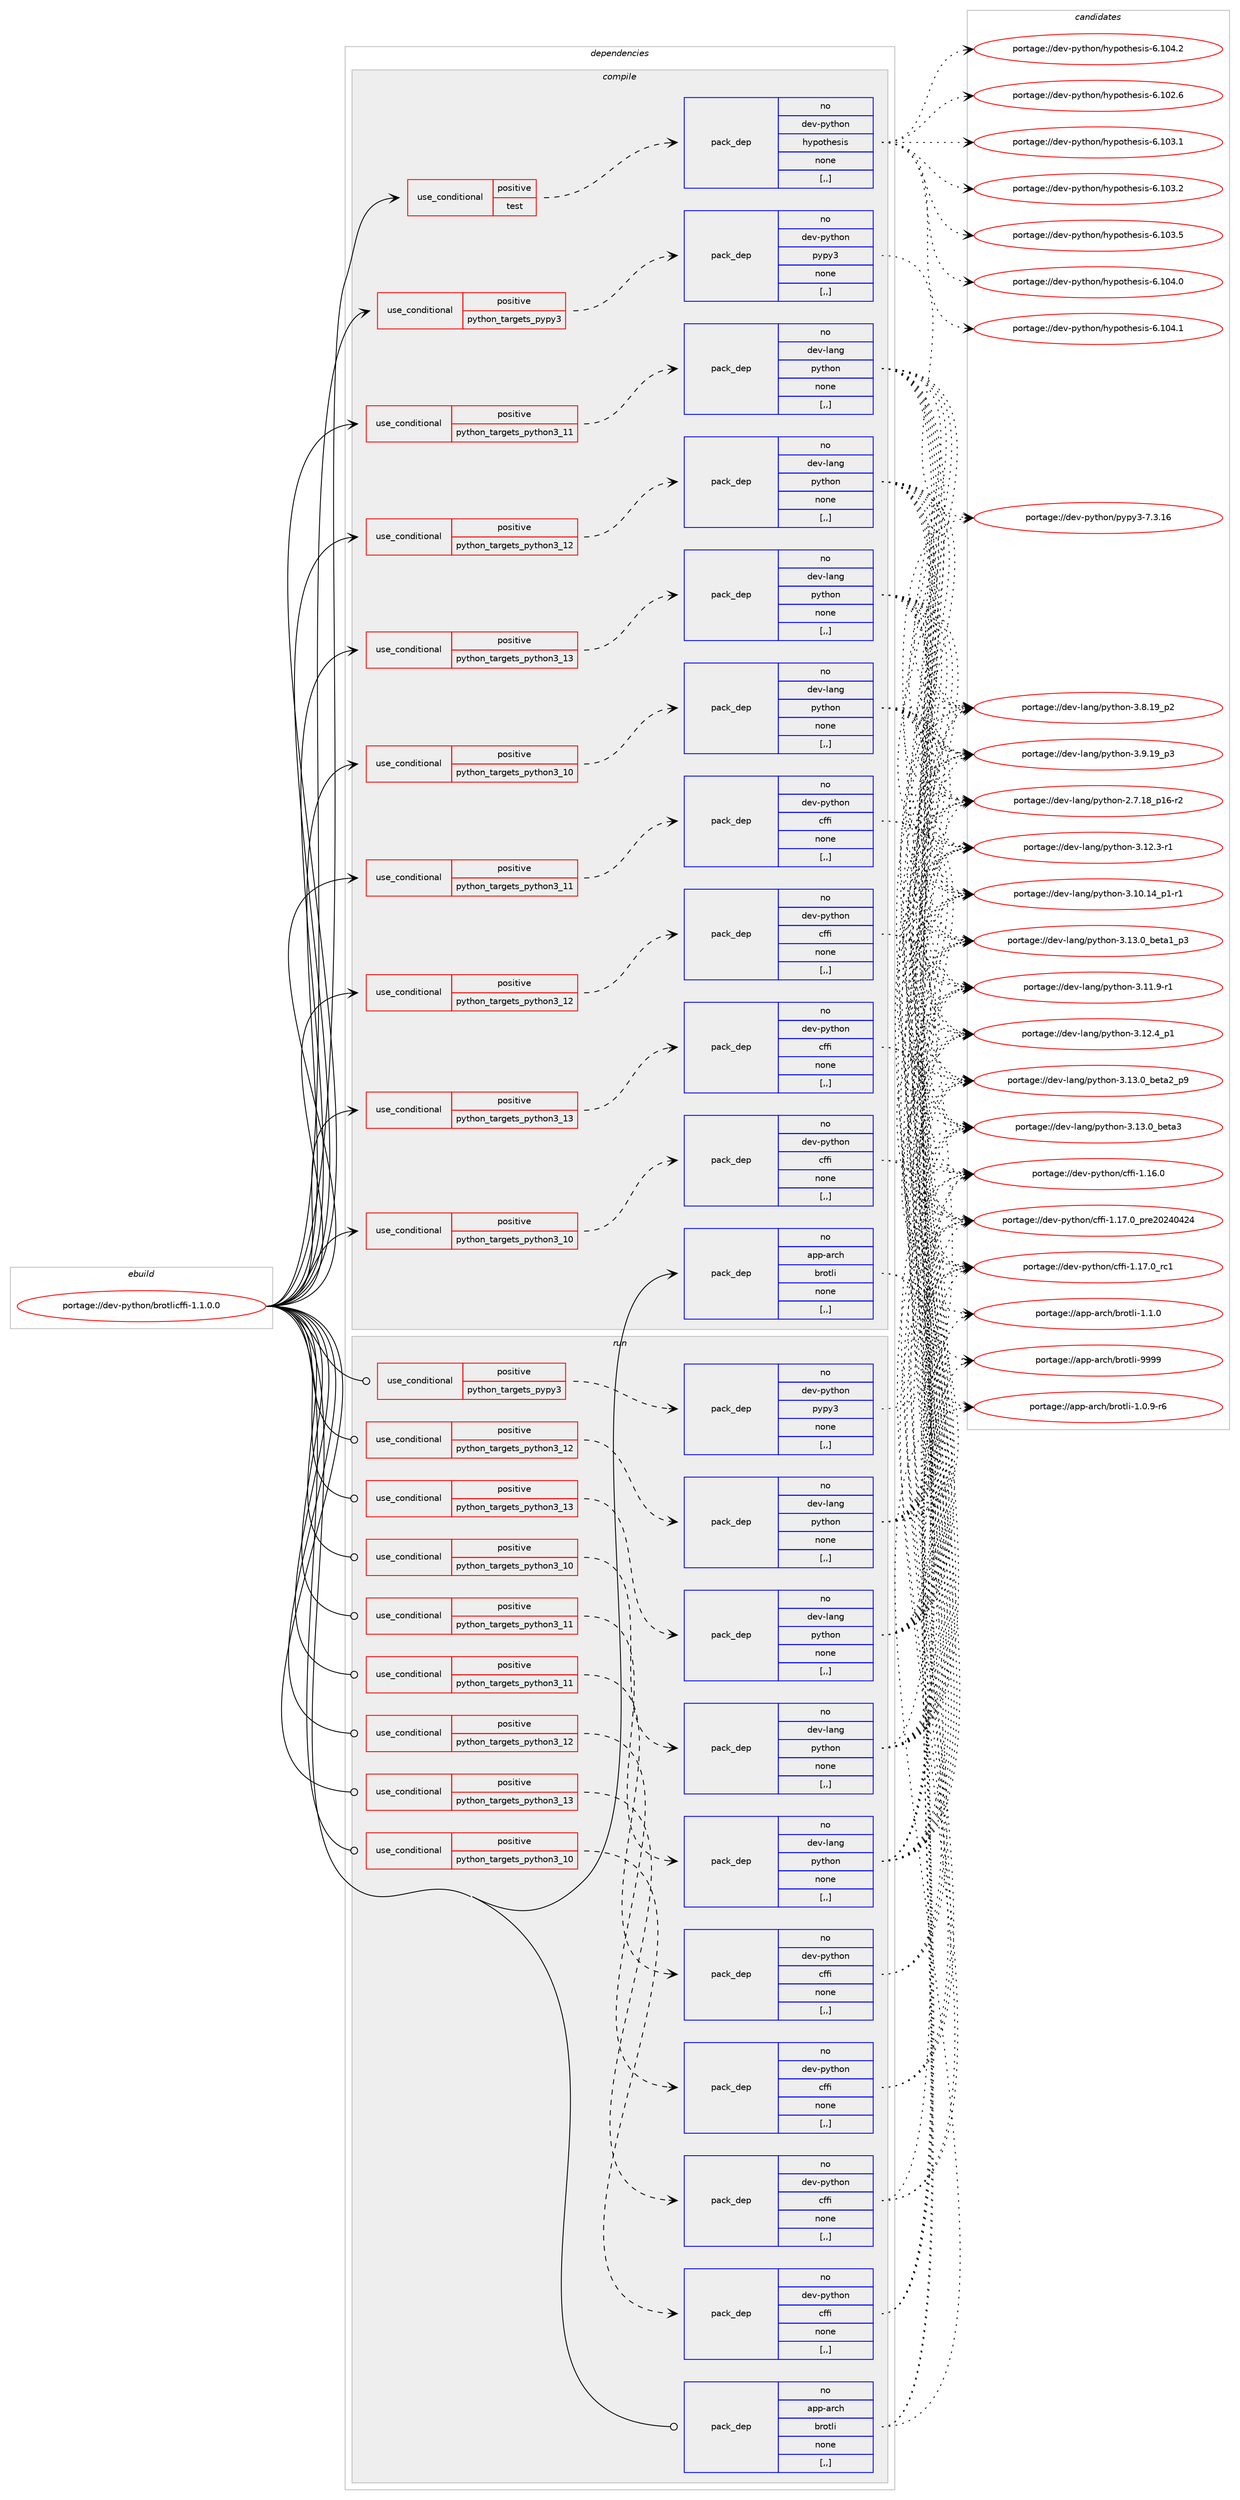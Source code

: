 digraph prolog {

# *************
# Graph options
# *************

newrank=true;
concentrate=true;
compound=true;
graph [rankdir=LR,fontname=Helvetica,fontsize=10,ranksep=1.5];#, ranksep=2.5, nodesep=0.2];
edge  [arrowhead=vee];
node  [fontname=Helvetica,fontsize=10];

# **********
# The ebuild
# **********

subgraph cluster_leftcol {
color=gray;
rank=same;
label=<<i>ebuild</i>>;
id [label="portage://dev-python/brotlicffi-1.1.0.0", color=red, width=4, href="../dev-python/brotlicffi-1.1.0.0.svg"];
}

# ****************
# The dependencies
# ****************

subgraph cluster_midcol {
color=gray;
label=<<i>dependencies</i>>;
subgraph cluster_compile {
fillcolor="#eeeeee";
style=filled;
label=<<i>compile</i>>;
subgraph cond30538 {
dependency139803 [label=<<TABLE BORDER="0" CELLBORDER="1" CELLSPACING="0" CELLPADDING="4"><TR><TD ROWSPAN="3" CELLPADDING="10">use_conditional</TD></TR><TR><TD>positive</TD></TR><TR><TD>python_targets_pypy3</TD></TR></TABLE>>, shape=none, color=red];
subgraph pack108056 {
dependency139804 [label=<<TABLE BORDER="0" CELLBORDER="1" CELLSPACING="0" CELLPADDING="4" WIDTH="220"><TR><TD ROWSPAN="6" CELLPADDING="30">pack_dep</TD></TR><TR><TD WIDTH="110">no</TD></TR><TR><TD>dev-python</TD></TR><TR><TD>pypy3</TD></TR><TR><TD>none</TD></TR><TR><TD>[,,]</TD></TR></TABLE>>, shape=none, color=blue];
}
dependency139803:e -> dependency139804:w [weight=20,style="dashed",arrowhead="vee"];
}
id:e -> dependency139803:w [weight=20,style="solid",arrowhead="vee"];
subgraph cond30539 {
dependency139805 [label=<<TABLE BORDER="0" CELLBORDER="1" CELLSPACING="0" CELLPADDING="4"><TR><TD ROWSPAN="3" CELLPADDING="10">use_conditional</TD></TR><TR><TD>positive</TD></TR><TR><TD>python_targets_python3_10</TD></TR></TABLE>>, shape=none, color=red];
subgraph pack108057 {
dependency139806 [label=<<TABLE BORDER="0" CELLBORDER="1" CELLSPACING="0" CELLPADDING="4" WIDTH="220"><TR><TD ROWSPAN="6" CELLPADDING="30">pack_dep</TD></TR><TR><TD WIDTH="110">no</TD></TR><TR><TD>dev-lang</TD></TR><TR><TD>python</TD></TR><TR><TD>none</TD></TR><TR><TD>[,,]</TD></TR></TABLE>>, shape=none, color=blue];
}
dependency139805:e -> dependency139806:w [weight=20,style="dashed",arrowhead="vee"];
}
id:e -> dependency139805:w [weight=20,style="solid",arrowhead="vee"];
subgraph cond30540 {
dependency139807 [label=<<TABLE BORDER="0" CELLBORDER="1" CELLSPACING="0" CELLPADDING="4"><TR><TD ROWSPAN="3" CELLPADDING="10">use_conditional</TD></TR><TR><TD>positive</TD></TR><TR><TD>python_targets_python3_10</TD></TR></TABLE>>, shape=none, color=red];
subgraph pack108058 {
dependency139808 [label=<<TABLE BORDER="0" CELLBORDER="1" CELLSPACING="0" CELLPADDING="4" WIDTH="220"><TR><TD ROWSPAN="6" CELLPADDING="30">pack_dep</TD></TR><TR><TD WIDTH="110">no</TD></TR><TR><TD>dev-python</TD></TR><TR><TD>cffi</TD></TR><TR><TD>none</TD></TR><TR><TD>[,,]</TD></TR></TABLE>>, shape=none, color=blue];
}
dependency139807:e -> dependency139808:w [weight=20,style="dashed",arrowhead="vee"];
}
id:e -> dependency139807:w [weight=20,style="solid",arrowhead="vee"];
subgraph cond30541 {
dependency139809 [label=<<TABLE BORDER="0" CELLBORDER="1" CELLSPACING="0" CELLPADDING="4"><TR><TD ROWSPAN="3" CELLPADDING="10">use_conditional</TD></TR><TR><TD>positive</TD></TR><TR><TD>python_targets_python3_11</TD></TR></TABLE>>, shape=none, color=red];
subgraph pack108059 {
dependency139810 [label=<<TABLE BORDER="0" CELLBORDER="1" CELLSPACING="0" CELLPADDING="4" WIDTH="220"><TR><TD ROWSPAN="6" CELLPADDING="30">pack_dep</TD></TR><TR><TD WIDTH="110">no</TD></TR><TR><TD>dev-lang</TD></TR><TR><TD>python</TD></TR><TR><TD>none</TD></TR><TR><TD>[,,]</TD></TR></TABLE>>, shape=none, color=blue];
}
dependency139809:e -> dependency139810:w [weight=20,style="dashed",arrowhead="vee"];
}
id:e -> dependency139809:w [weight=20,style="solid",arrowhead="vee"];
subgraph cond30542 {
dependency139811 [label=<<TABLE BORDER="0" CELLBORDER="1" CELLSPACING="0" CELLPADDING="4"><TR><TD ROWSPAN="3" CELLPADDING="10">use_conditional</TD></TR><TR><TD>positive</TD></TR><TR><TD>python_targets_python3_11</TD></TR></TABLE>>, shape=none, color=red];
subgraph pack108060 {
dependency139812 [label=<<TABLE BORDER="0" CELLBORDER="1" CELLSPACING="0" CELLPADDING="4" WIDTH="220"><TR><TD ROWSPAN="6" CELLPADDING="30">pack_dep</TD></TR><TR><TD WIDTH="110">no</TD></TR><TR><TD>dev-python</TD></TR><TR><TD>cffi</TD></TR><TR><TD>none</TD></TR><TR><TD>[,,]</TD></TR></TABLE>>, shape=none, color=blue];
}
dependency139811:e -> dependency139812:w [weight=20,style="dashed",arrowhead="vee"];
}
id:e -> dependency139811:w [weight=20,style="solid",arrowhead="vee"];
subgraph cond30543 {
dependency139813 [label=<<TABLE BORDER="0" CELLBORDER="1" CELLSPACING="0" CELLPADDING="4"><TR><TD ROWSPAN="3" CELLPADDING="10">use_conditional</TD></TR><TR><TD>positive</TD></TR><TR><TD>python_targets_python3_12</TD></TR></TABLE>>, shape=none, color=red];
subgraph pack108061 {
dependency139814 [label=<<TABLE BORDER="0" CELLBORDER="1" CELLSPACING="0" CELLPADDING="4" WIDTH="220"><TR><TD ROWSPAN="6" CELLPADDING="30">pack_dep</TD></TR><TR><TD WIDTH="110">no</TD></TR><TR><TD>dev-lang</TD></TR><TR><TD>python</TD></TR><TR><TD>none</TD></TR><TR><TD>[,,]</TD></TR></TABLE>>, shape=none, color=blue];
}
dependency139813:e -> dependency139814:w [weight=20,style="dashed",arrowhead="vee"];
}
id:e -> dependency139813:w [weight=20,style="solid",arrowhead="vee"];
subgraph cond30544 {
dependency139815 [label=<<TABLE BORDER="0" CELLBORDER="1" CELLSPACING="0" CELLPADDING="4"><TR><TD ROWSPAN="3" CELLPADDING="10">use_conditional</TD></TR><TR><TD>positive</TD></TR><TR><TD>python_targets_python3_12</TD></TR></TABLE>>, shape=none, color=red];
subgraph pack108062 {
dependency139816 [label=<<TABLE BORDER="0" CELLBORDER="1" CELLSPACING="0" CELLPADDING="4" WIDTH="220"><TR><TD ROWSPAN="6" CELLPADDING="30">pack_dep</TD></TR><TR><TD WIDTH="110">no</TD></TR><TR><TD>dev-python</TD></TR><TR><TD>cffi</TD></TR><TR><TD>none</TD></TR><TR><TD>[,,]</TD></TR></TABLE>>, shape=none, color=blue];
}
dependency139815:e -> dependency139816:w [weight=20,style="dashed",arrowhead="vee"];
}
id:e -> dependency139815:w [weight=20,style="solid",arrowhead="vee"];
subgraph cond30545 {
dependency139817 [label=<<TABLE BORDER="0" CELLBORDER="1" CELLSPACING="0" CELLPADDING="4"><TR><TD ROWSPAN="3" CELLPADDING="10">use_conditional</TD></TR><TR><TD>positive</TD></TR><TR><TD>python_targets_python3_13</TD></TR></TABLE>>, shape=none, color=red];
subgraph pack108063 {
dependency139818 [label=<<TABLE BORDER="0" CELLBORDER="1" CELLSPACING="0" CELLPADDING="4" WIDTH="220"><TR><TD ROWSPAN="6" CELLPADDING="30">pack_dep</TD></TR><TR><TD WIDTH="110">no</TD></TR><TR><TD>dev-lang</TD></TR><TR><TD>python</TD></TR><TR><TD>none</TD></TR><TR><TD>[,,]</TD></TR></TABLE>>, shape=none, color=blue];
}
dependency139817:e -> dependency139818:w [weight=20,style="dashed",arrowhead="vee"];
}
id:e -> dependency139817:w [weight=20,style="solid",arrowhead="vee"];
subgraph cond30546 {
dependency139819 [label=<<TABLE BORDER="0" CELLBORDER="1" CELLSPACING="0" CELLPADDING="4"><TR><TD ROWSPAN="3" CELLPADDING="10">use_conditional</TD></TR><TR><TD>positive</TD></TR><TR><TD>python_targets_python3_13</TD></TR></TABLE>>, shape=none, color=red];
subgraph pack108064 {
dependency139820 [label=<<TABLE BORDER="0" CELLBORDER="1" CELLSPACING="0" CELLPADDING="4" WIDTH="220"><TR><TD ROWSPAN="6" CELLPADDING="30">pack_dep</TD></TR><TR><TD WIDTH="110">no</TD></TR><TR><TD>dev-python</TD></TR><TR><TD>cffi</TD></TR><TR><TD>none</TD></TR><TR><TD>[,,]</TD></TR></TABLE>>, shape=none, color=blue];
}
dependency139819:e -> dependency139820:w [weight=20,style="dashed",arrowhead="vee"];
}
id:e -> dependency139819:w [weight=20,style="solid",arrowhead="vee"];
subgraph cond30547 {
dependency139821 [label=<<TABLE BORDER="0" CELLBORDER="1" CELLSPACING="0" CELLPADDING="4"><TR><TD ROWSPAN="3" CELLPADDING="10">use_conditional</TD></TR><TR><TD>positive</TD></TR><TR><TD>test</TD></TR></TABLE>>, shape=none, color=red];
subgraph pack108065 {
dependency139822 [label=<<TABLE BORDER="0" CELLBORDER="1" CELLSPACING="0" CELLPADDING="4" WIDTH="220"><TR><TD ROWSPAN="6" CELLPADDING="30">pack_dep</TD></TR><TR><TD WIDTH="110">no</TD></TR><TR><TD>dev-python</TD></TR><TR><TD>hypothesis</TD></TR><TR><TD>none</TD></TR><TR><TD>[,,]</TD></TR></TABLE>>, shape=none, color=blue];
}
dependency139821:e -> dependency139822:w [weight=20,style="dashed",arrowhead="vee"];
}
id:e -> dependency139821:w [weight=20,style="solid",arrowhead="vee"];
subgraph pack108066 {
dependency139823 [label=<<TABLE BORDER="0" CELLBORDER="1" CELLSPACING="0" CELLPADDING="4" WIDTH="220"><TR><TD ROWSPAN="6" CELLPADDING="30">pack_dep</TD></TR><TR><TD WIDTH="110">no</TD></TR><TR><TD>app-arch</TD></TR><TR><TD>brotli</TD></TR><TR><TD>none</TD></TR><TR><TD>[,,]</TD></TR></TABLE>>, shape=none, color=blue];
}
id:e -> dependency139823:w [weight=20,style="solid",arrowhead="vee"];
}
subgraph cluster_compileandrun {
fillcolor="#eeeeee";
style=filled;
label=<<i>compile and run</i>>;
}
subgraph cluster_run {
fillcolor="#eeeeee";
style=filled;
label=<<i>run</i>>;
subgraph cond30548 {
dependency139824 [label=<<TABLE BORDER="0" CELLBORDER="1" CELLSPACING="0" CELLPADDING="4"><TR><TD ROWSPAN="3" CELLPADDING="10">use_conditional</TD></TR><TR><TD>positive</TD></TR><TR><TD>python_targets_pypy3</TD></TR></TABLE>>, shape=none, color=red];
subgraph pack108067 {
dependency139825 [label=<<TABLE BORDER="0" CELLBORDER="1" CELLSPACING="0" CELLPADDING="4" WIDTH="220"><TR><TD ROWSPAN="6" CELLPADDING="30">pack_dep</TD></TR><TR><TD WIDTH="110">no</TD></TR><TR><TD>dev-python</TD></TR><TR><TD>pypy3</TD></TR><TR><TD>none</TD></TR><TR><TD>[,,]</TD></TR></TABLE>>, shape=none, color=blue];
}
dependency139824:e -> dependency139825:w [weight=20,style="dashed",arrowhead="vee"];
}
id:e -> dependency139824:w [weight=20,style="solid",arrowhead="odot"];
subgraph cond30549 {
dependency139826 [label=<<TABLE BORDER="0" CELLBORDER="1" CELLSPACING="0" CELLPADDING="4"><TR><TD ROWSPAN="3" CELLPADDING="10">use_conditional</TD></TR><TR><TD>positive</TD></TR><TR><TD>python_targets_python3_10</TD></TR></TABLE>>, shape=none, color=red];
subgraph pack108068 {
dependency139827 [label=<<TABLE BORDER="0" CELLBORDER="1" CELLSPACING="0" CELLPADDING="4" WIDTH="220"><TR><TD ROWSPAN="6" CELLPADDING="30">pack_dep</TD></TR><TR><TD WIDTH="110">no</TD></TR><TR><TD>dev-lang</TD></TR><TR><TD>python</TD></TR><TR><TD>none</TD></TR><TR><TD>[,,]</TD></TR></TABLE>>, shape=none, color=blue];
}
dependency139826:e -> dependency139827:w [weight=20,style="dashed",arrowhead="vee"];
}
id:e -> dependency139826:w [weight=20,style="solid",arrowhead="odot"];
subgraph cond30550 {
dependency139828 [label=<<TABLE BORDER="0" CELLBORDER="1" CELLSPACING="0" CELLPADDING="4"><TR><TD ROWSPAN="3" CELLPADDING="10">use_conditional</TD></TR><TR><TD>positive</TD></TR><TR><TD>python_targets_python3_10</TD></TR></TABLE>>, shape=none, color=red];
subgraph pack108069 {
dependency139829 [label=<<TABLE BORDER="0" CELLBORDER="1" CELLSPACING="0" CELLPADDING="4" WIDTH="220"><TR><TD ROWSPAN="6" CELLPADDING="30">pack_dep</TD></TR><TR><TD WIDTH="110">no</TD></TR><TR><TD>dev-python</TD></TR><TR><TD>cffi</TD></TR><TR><TD>none</TD></TR><TR><TD>[,,]</TD></TR></TABLE>>, shape=none, color=blue];
}
dependency139828:e -> dependency139829:w [weight=20,style="dashed",arrowhead="vee"];
}
id:e -> dependency139828:w [weight=20,style="solid",arrowhead="odot"];
subgraph cond30551 {
dependency139830 [label=<<TABLE BORDER="0" CELLBORDER="1" CELLSPACING="0" CELLPADDING="4"><TR><TD ROWSPAN="3" CELLPADDING="10">use_conditional</TD></TR><TR><TD>positive</TD></TR><TR><TD>python_targets_python3_11</TD></TR></TABLE>>, shape=none, color=red];
subgraph pack108070 {
dependency139831 [label=<<TABLE BORDER="0" CELLBORDER="1" CELLSPACING="0" CELLPADDING="4" WIDTH="220"><TR><TD ROWSPAN="6" CELLPADDING="30">pack_dep</TD></TR><TR><TD WIDTH="110">no</TD></TR><TR><TD>dev-lang</TD></TR><TR><TD>python</TD></TR><TR><TD>none</TD></TR><TR><TD>[,,]</TD></TR></TABLE>>, shape=none, color=blue];
}
dependency139830:e -> dependency139831:w [weight=20,style="dashed",arrowhead="vee"];
}
id:e -> dependency139830:w [weight=20,style="solid",arrowhead="odot"];
subgraph cond30552 {
dependency139832 [label=<<TABLE BORDER="0" CELLBORDER="1" CELLSPACING="0" CELLPADDING="4"><TR><TD ROWSPAN="3" CELLPADDING="10">use_conditional</TD></TR><TR><TD>positive</TD></TR><TR><TD>python_targets_python3_11</TD></TR></TABLE>>, shape=none, color=red];
subgraph pack108071 {
dependency139833 [label=<<TABLE BORDER="0" CELLBORDER="1" CELLSPACING="0" CELLPADDING="4" WIDTH="220"><TR><TD ROWSPAN="6" CELLPADDING="30">pack_dep</TD></TR><TR><TD WIDTH="110">no</TD></TR><TR><TD>dev-python</TD></TR><TR><TD>cffi</TD></TR><TR><TD>none</TD></TR><TR><TD>[,,]</TD></TR></TABLE>>, shape=none, color=blue];
}
dependency139832:e -> dependency139833:w [weight=20,style="dashed",arrowhead="vee"];
}
id:e -> dependency139832:w [weight=20,style="solid",arrowhead="odot"];
subgraph cond30553 {
dependency139834 [label=<<TABLE BORDER="0" CELLBORDER="1" CELLSPACING="0" CELLPADDING="4"><TR><TD ROWSPAN="3" CELLPADDING="10">use_conditional</TD></TR><TR><TD>positive</TD></TR><TR><TD>python_targets_python3_12</TD></TR></TABLE>>, shape=none, color=red];
subgraph pack108072 {
dependency139835 [label=<<TABLE BORDER="0" CELLBORDER="1" CELLSPACING="0" CELLPADDING="4" WIDTH="220"><TR><TD ROWSPAN="6" CELLPADDING="30">pack_dep</TD></TR><TR><TD WIDTH="110">no</TD></TR><TR><TD>dev-lang</TD></TR><TR><TD>python</TD></TR><TR><TD>none</TD></TR><TR><TD>[,,]</TD></TR></TABLE>>, shape=none, color=blue];
}
dependency139834:e -> dependency139835:w [weight=20,style="dashed",arrowhead="vee"];
}
id:e -> dependency139834:w [weight=20,style="solid",arrowhead="odot"];
subgraph cond30554 {
dependency139836 [label=<<TABLE BORDER="0" CELLBORDER="1" CELLSPACING="0" CELLPADDING="4"><TR><TD ROWSPAN="3" CELLPADDING="10">use_conditional</TD></TR><TR><TD>positive</TD></TR><TR><TD>python_targets_python3_12</TD></TR></TABLE>>, shape=none, color=red];
subgraph pack108073 {
dependency139837 [label=<<TABLE BORDER="0" CELLBORDER="1" CELLSPACING="0" CELLPADDING="4" WIDTH="220"><TR><TD ROWSPAN="6" CELLPADDING="30">pack_dep</TD></TR><TR><TD WIDTH="110">no</TD></TR><TR><TD>dev-python</TD></TR><TR><TD>cffi</TD></TR><TR><TD>none</TD></TR><TR><TD>[,,]</TD></TR></TABLE>>, shape=none, color=blue];
}
dependency139836:e -> dependency139837:w [weight=20,style="dashed",arrowhead="vee"];
}
id:e -> dependency139836:w [weight=20,style="solid",arrowhead="odot"];
subgraph cond30555 {
dependency139838 [label=<<TABLE BORDER="0" CELLBORDER="1" CELLSPACING="0" CELLPADDING="4"><TR><TD ROWSPAN="3" CELLPADDING="10">use_conditional</TD></TR><TR><TD>positive</TD></TR><TR><TD>python_targets_python3_13</TD></TR></TABLE>>, shape=none, color=red];
subgraph pack108074 {
dependency139839 [label=<<TABLE BORDER="0" CELLBORDER="1" CELLSPACING="0" CELLPADDING="4" WIDTH="220"><TR><TD ROWSPAN="6" CELLPADDING="30">pack_dep</TD></TR><TR><TD WIDTH="110">no</TD></TR><TR><TD>dev-lang</TD></TR><TR><TD>python</TD></TR><TR><TD>none</TD></TR><TR><TD>[,,]</TD></TR></TABLE>>, shape=none, color=blue];
}
dependency139838:e -> dependency139839:w [weight=20,style="dashed",arrowhead="vee"];
}
id:e -> dependency139838:w [weight=20,style="solid",arrowhead="odot"];
subgraph cond30556 {
dependency139840 [label=<<TABLE BORDER="0" CELLBORDER="1" CELLSPACING="0" CELLPADDING="4"><TR><TD ROWSPAN="3" CELLPADDING="10">use_conditional</TD></TR><TR><TD>positive</TD></TR><TR><TD>python_targets_python3_13</TD></TR></TABLE>>, shape=none, color=red];
subgraph pack108075 {
dependency139841 [label=<<TABLE BORDER="0" CELLBORDER="1" CELLSPACING="0" CELLPADDING="4" WIDTH="220"><TR><TD ROWSPAN="6" CELLPADDING="30">pack_dep</TD></TR><TR><TD WIDTH="110">no</TD></TR><TR><TD>dev-python</TD></TR><TR><TD>cffi</TD></TR><TR><TD>none</TD></TR><TR><TD>[,,]</TD></TR></TABLE>>, shape=none, color=blue];
}
dependency139840:e -> dependency139841:w [weight=20,style="dashed",arrowhead="vee"];
}
id:e -> dependency139840:w [weight=20,style="solid",arrowhead="odot"];
subgraph pack108076 {
dependency139842 [label=<<TABLE BORDER="0" CELLBORDER="1" CELLSPACING="0" CELLPADDING="4" WIDTH="220"><TR><TD ROWSPAN="6" CELLPADDING="30">pack_dep</TD></TR><TR><TD WIDTH="110">no</TD></TR><TR><TD>app-arch</TD></TR><TR><TD>brotli</TD></TR><TR><TD>none</TD></TR><TR><TD>[,,]</TD></TR></TABLE>>, shape=none, color=blue];
}
id:e -> dependency139842:w [weight=20,style="solid",arrowhead="odot"];
}
}

# **************
# The candidates
# **************

subgraph cluster_choices {
rank=same;
color=gray;
label=<<i>candidates</i>>;

subgraph choice108056 {
color=black;
nodesep=1;
choice10010111845112121116104111110471121211121215145554651464954 [label="portage://dev-python/pypy3-7.3.16", color=red, width=4,href="../dev-python/pypy3-7.3.16.svg"];
dependency139804:e -> choice10010111845112121116104111110471121211121215145554651464954:w [style=dotted,weight="100"];
}
subgraph choice108057 {
color=black;
nodesep=1;
choice100101118451089711010347112121116104111110455046554649569511249544511450 [label="portage://dev-lang/python-2.7.18_p16-r2", color=red, width=4,href="../dev-lang/python-2.7.18_p16-r2.svg"];
choice100101118451089711010347112121116104111110455146494846495295112494511449 [label="portage://dev-lang/python-3.10.14_p1-r1", color=red, width=4,href="../dev-lang/python-3.10.14_p1-r1.svg"];
choice100101118451089711010347112121116104111110455146494946574511449 [label="portage://dev-lang/python-3.11.9-r1", color=red, width=4,href="../dev-lang/python-3.11.9-r1.svg"];
choice100101118451089711010347112121116104111110455146495046514511449 [label="portage://dev-lang/python-3.12.3-r1", color=red, width=4,href="../dev-lang/python-3.12.3-r1.svg"];
choice100101118451089711010347112121116104111110455146495046529511249 [label="portage://dev-lang/python-3.12.4_p1", color=red, width=4,href="../dev-lang/python-3.12.4_p1.svg"];
choice10010111845108971101034711212111610411111045514649514648959810111697499511251 [label="portage://dev-lang/python-3.13.0_beta1_p3", color=red, width=4,href="../dev-lang/python-3.13.0_beta1_p3.svg"];
choice10010111845108971101034711212111610411111045514649514648959810111697509511257 [label="portage://dev-lang/python-3.13.0_beta2_p9", color=red, width=4,href="../dev-lang/python-3.13.0_beta2_p9.svg"];
choice1001011184510897110103471121211161041111104551464951464895981011169751 [label="portage://dev-lang/python-3.13.0_beta3", color=red, width=4,href="../dev-lang/python-3.13.0_beta3.svg"];
choice100101118451089711010347112121116104111110455146564649579511250 [label="portage://dev-lang/python-3.8.19_p2", color=red, width=4,href="../dev-lang/python-3.8.19_p2.svg"];
choice100101118451089711010347112121116104111110455146574649579511251 [label="portage://dev-lang/python-3.9.19_p3", color=red, width=4,href="../dev-lang/python-3.9.19_p3.svg"];
dependency139806:e -> choice100101118451089711010347112121116104111110455046554649569511249544511450:w [style=dotted,weight="100"];
dependency139806:e -> choice100101118451089711010347112121116104111110455146494846495295112494511449:w [style=dotted,weight="100"];
dependency139806:e -> choice100101118451089711010347112121116104111110455146494946574511449:w [style=dotted,weight="100"];
dependency139806:e -> choice100101118451089711010347112121116104111110455146495046514511449:w [style=dotted,weight="100"];
dependency139806:e -> choice100101118451089711010347112121116104111110455146495046529511249:w [style=dotted,weight="100"];
dependency139806:e -> choice10010111845108971101034711212111610411111045514649514648959810111697499511251:w [style=dotted,weight="100"];
dependency139806:e -> choice10010111845108971101034711212111610411111045514649514648959810111697509511257:w [style=dotted,weight="100"];
dependency139806:e -> choice1001011184510897110103471121211161041111104551464951464895981011169751:w [style=dotted,weight="100"];
dependency139806:e -> choice100101118451089711010347112121116104111110455146564649579511250:w [style=dotted,weight="100"];
dependency139806:e -> choice100101118451089711010347112121116104111110455146574649579511251:w [style=dotted,weight="100"];
}
subgraph choice108058 {
color=black;
nodesep=1;
choice10010111845112121116104111110479910210210545494649544648 [label="portage://dev-python/cffi-1.16.0", color=red, width=4,href="../dev-python/cffi-1.16.0.svg"];
choice10010111845112121116104111110479910210210545494649554648951121141015048505248525052 [label="portage://dev-python/cffi-1.17.0_pre20240424", color=red, width=4,href="../dev-python/cffi-1.17.0_pre20240424.svg"];
choice10010111845112121116104111110479910210210545494649554648951149949 [label="portage://dev-python/cffi-1.17.0_rc1", color=red, width=4,href="../dev-python/cffi-1.17.0_rc1.svg"];
dependency139808:e -> choice10010111845112121116104111110479910210210545494649544648:w [style=dotted,weight="100"];
dependency139808:e -> choice10010111845112121116104111110479910210210545494649554648951121141015048505248525052:w [style=dotted,weight="100"];
dependency139808:e -> choice10010111845112121116104111110479910210210545494649554648951149949:w [style=dotted,weight="100"];
}
subgraph choice108059 {
color=black;
nodesep=1;
choice100101118451089711010347112121116104111110455046554649569511249544511450 [label="portage://dev-lang/python-2.7.18_p16-r2", color=red, width=4,href="../dev-lang/python-2.7.18_p16-r2.svg"];
choice100101118451089711010347112121116104111110455146494846495295112494511449 [label="portage://dev-lang/python-3.10.14_p1-r1", color=red, width=4,href="../dev-lang/python-3.10.14_p1-r1.svg"];
choice100101118451089711010347112121116104111110455146494946574511449 [label="portage://dev-lang/python-3.11.9-r1", color=red, width=4,href="../dev-lang/python-3.11.9-r1.svg"];
choice100101118451089711010347112121116104111110455146495046514511449 [label="portage://dev-lang/python-3.12.3-r1", color=red, width=4,href="../dev-lang/python-3.12.3-r1.svg"];
choice100101118451089711010347112121116104111110455146495046529511249 [label="portage://dev-lang/python-3.12.4_p1", color=red, width=4,href="../dev-lang/python-3.12.4_p1.svg"];
choice10010111845108971101034711212111610411111045514649514648959810111697499511251 [label="portage://dev-lang/python-3.13.0_beta1_p3", color=red, width=4,href="../dev-lang/python-3.13.0_beta1_p3.svg"];
choice10010111845108971101034711212111610411111045514649514648959810111697509511257 [label="portage://dev-lang/python-3.13.0_beta2_p9", color=red, width=4,href="../dev-lang/python-3.13.0_beta2_p9.svg"];
choice1001011184510897110103471121211161041111104551464951464895981011169751 [label="portage://dev-lang/python-3.13.0_beta3", color=red, width=4,href="../dev-lang/python-3.13.0_beta3.svg"];
choice100101118451089711010347112121116104111110455146564649579511250 [label="portage://dev-lang/python-3.8.19_p2", color=red, width=4,href="../dev-lang/python-3.8.19_p2.svg"];
choice100101118451089711010347112121116104111110455146574649579511251 [label="portage://dev-lang/python-3.9.19_p3", color=red, width=4,href="../dev-lang/python-3.9.19_p3.svg"];
dependency139810:e -> choice100101118451089711010347112121116104111110455046554649569511249544511450:w [style=dotted,weight="100"];
dependency139810:e -> choice100101118451089711010347112121116104111110455146494846495295112494511449:w [style=dotted,weight="100"];
dependency139810:e -> choice100101118451089711010347112121116104111110455146494946574511449:w [style=dotted,weight="100"];
dependency139810:e -> choice100101118451089711010347112121116104111110455146495046514511449:w [style=dotted,weight="100"];
dependency139810:e -> choice100101118451089711010347112121116104111110455146495046529511249:w [style=dotted,weight="100"];
dependency139810:e -> choice10010111845108971101034711212111610411111045514649514648959810111697499511251:w [style=dotted,weight="100"];
dependency139810:e -> choice10010111845108971101034711212111610411111045514649514648959810111697509511257:w [style=dotted,weight="100"];
dependency139810:e -> choice1001011184510897110103471121211161041111104551464951464895981011169751:w [style=dotted,weight="100"];
dependency139810:e -> choice100101118451089711010347112121116104111110455146564649579511250:w [style=dotted,weight="100"];
dependency139810:e -> choice100101118451089711010347112121116104111110455146574649579511251:w [style=dotted,weight="100"];
}
subgraph choice108060 {
color=black;
nodesep=1;
choice10010111845112121116104111110479910210210545494649544648 [label="portage://dev-python/cffi-1.16.0", color=red, width=4,href="../dev-python/cffi-1.16.0.svg"];
choice10010111845112121116104111110479910210210545494649554648951121141015048505248525052 [label="portage://dev-python/cffi-1.17.0_pre20240424", color=red, width=4,href="../dev-python/cffi-1.17.0_pre20240424.svg"];
choice10010111845112121116104111110479910210210545494649554648951149949 [label="portage://dev-python/cffi-1.17.0_rc1", color=red, width=4,href="../dev-python/cffi-1.17.0_rc1.svg"];
dependency139812:e -> choice10010111845112121116104111110479910210210545494649544648:w [style=dotted,weight="100"];
dependency139812:e -> choice10010111845112121116104111110479910210210545494649554648951121141015048505248525052:w [style=dotted,weight="100"];
dependency139812:e -> choice10010111845112121116104111110479910210210545494649554648951149949:w [style=dotted,weight="100"];
}
subgraph choice108061 {
color=black;
nodesep=1;
choice100101118451089711010347112121116104111110455046554649569511249544511450 [label="portage://dev-lang/python-2.7.18_p16-r2", color=red, width=4,href="../dev-lang/python-2.7.18_p16-r2.svg"];
choice100101118451089711010347112121116104111110455146494846495295112494511449 [label="portage://dev-lang/python-3.10.14_p1-r1", color=red, width=4,href="../dev-lang/python-3.10.14_p1-r1.svg"];
choice100101118451089711010347112121116104111110455146494946574511449 [label="portage://dev-lang/python-3.11.9-r1", color=red, width=4,href="../dev-lang/python-3.11.9-r1.svg"];
choice100101118451089711010347112121116104111110455146495046514511449 [label="portage://dev-lang/python-3.12.3-r1", color=red, width=4,href="../dev-lang/python-3.12.3-r1.svg"];
choice100101118451089711010347112121116104111110455146495046529511249 [label="portage://dev-lang/python-3.12.4_p1", color=red, width=4,href="../dev-lang/python-3.12.4_p1.svg"];
choice10010111845108971101034711212111610411111045514649514648959810111697499511251 [label="portage://dev-lang/python-3.13.0_beta1_p3", color=red, width=4,href="../dev-lang/python-3.13.0_beta1_p3.svg"];
choice10010111845108971101034711212111610411111045514649514648959810111697509511257 [label="portage://dev-lang/python-3.13.0_beta2_p9", color=red, width=4,href="../dev-lang/python-3.13.0_beta2_p9.svg"];
choice1001011184510897110103471121211161041111104551464951464895981011169751 [label="portage://dev-lang/python-3.13.0_beta3", color=red, width=4,href="../dev-lang/python-3.13.0_beta3.svg"];
choice100101118451089711010347112121116104111110455146564649579511250 [label="portage://dev-lang/python-3.8.19_p2", color=red, width=4,href="../dev-lang/python-3.8.19_p2.svg"];
choice100101118451089711010347112121116104111110455146574649579511251 [label="portage://dev-lang/python-3.9.19_p3", color=red, width=4,href="../dev-lang/python-3.9.19_p3.svg"];
dependency139814:e -> choice100101118451089711010347112121116104111110455046554649569511249544511450:w [style=dotted,weight="100"];
dependency139814:e -> choice100101118451089711010347112121116104111110455146494846495295112494511449:w [style=dotted,weight="100"];
dependency139814:e -> choice100101118451089711010347112121116104111110455146494946574511449:w [style=dotted,weight="100"];
dependency139814:e -> choice100101118451089711010347112121116104111110455146495046514511449:w [style=dotted,weight="100"];
dependency139814:e -> choice100101118451089711010347112121116104111110455146495046529511249:w [style=dotted,weight="100"];
dependency139814:e -> choice10010111845108971101034711212111610411111045514649514648959810111697499511251:w [style=dotted,weight="100"];
dependency139814:e -> choice10010111845108971101034711212111610411111045514649514648959810111697509511257:w [style=dotted,weight="100"];
dependency139814:e -> choice1001011184510897110103471121211161041111104551464951464895981011169751:w [style=dotted,weight="100"];
dependency139814:e -> choice100101118451089711010347112121116104111110455146564649579511250:w [style=dotted,weight="100"];
dependency139814:e -> choice100101118451089711010347112121116104111110455146574649579511251:w [style=dotted,weight="100"];
}
subgraph choice108062 {
color=black;
nodesep=1;
choice10010111845112121116104111110479910210210545494649544648 [label="portage://dev-python/cffi-1.16.0", color=red, width=4,href="../dev-python/cffi-1.16.0.svg"];
choice10010111845112121116104111110479910210210545494649554648951121141015048505248525052 [label="portage://dev-python/cffi-1.17.0_pre20240424", color=red, width=4,href="../dev-python/cffi-1.17.0_pre20240424.svg"];
choice10010111845112121116104111110479910210210545494649554648951149949 [label="portage://dev-python/cffi-1.17.0_rc1", color=red, width=4,href="../dev-python/cffi-1.17.0_rc1.svg"];
dependency139816:e -> choice10010111845112121116104111110479910210210545494649544648:w [style=dotted,weight="100"];
dependency139816:e -> choice10010111845112121116104111110479910210210545494649554648951121141015048505248525052:w [style=dotted,weight="100"];
dependency139816:e -> choice10010111845112121116104111110479910210210545494649554648951149949:w [style=dotted,weight="100"];
}
subgraph choice108063 {
color=black;
nodesep=1;
choice100101118451089711010347112121116104111110455046554649569511249544511450 [label="portage://dev-lang/python-2.7.18_p16-r2", color=red, width=4,href="../dev-lang/python-2.7.18_p16-r2.svg"];
choice100101118451089711010347112121116104111110455146494846495295112494511449 [label="portage://dev-lang/python-3.10.14_p1-r1", color=red, width=4,href="../dev-lang/python-3.10.14_p1-r1.svg"];
choice100101118451089711010347112121116104111110455146494946574511449 [label="portage://dev-lang/python-3.11.9-r1", color=red, width=4,href="../dev-lang/python-3.11.9-r1.svg"];
choice100101118451089711010347112121116104111110455146495046514511449 [label="portage://dev-lang/python-3.12.3-r1", color=red, width=4,href="../dev-lang/python-3.12.3-r1.svg"];
choice100101118451089711010347112121116104111110455146495046529511249 [label="portage://dev-lang/python-3.12.4_p1", color=red, width=4,href="../dev-lang/python-3.12.4_p1.svg"];
choice10010111845108971101034711212111610411111045514649514648959810111697499511251 [label="portage://dev-lang/python-3.13.0_beta1_p3", color=red, width=4,href="../dev-lang/python-3.13.0_beta1_p3.svg"];
choice10010111845108971101034711212111610411111045514649514648959810111697509511257 [label="portage://dev-lang/python-3.13.0_beta2_p9", color=red, width=4,href="../dev-lang/python-3.13.0_beta2_p9.svg"];
choice1001011184510897110103471121211161041111104551464951464895981011169751 [label="portage://dev-lang/python-3.13.0_beta3", color=red, width=4,href="../dev-lang/python-3.13.0_beta3.svg"];
choice100101118451089711010347112121116104111110455146564649579511250 [label="portage://dev-lang/python-3.8.19_p2", color=red, width=4,href="../dev-lang/python-3.8.19_p2.svg"];
choice100101118451089711010347112121116104111110455146574649579511251 [label="portage://dev-lang/python-3.9.19_p3", color=red, width=4,href="../dev-lang/python-3.9.19_p3.svg"];
dependency139818:e -> choice100101118451089711010347112121116104111110455046554649569511249544511450:w [style=dotted,weight="100"];
dependency139818:e -> choice100101118451089711010347112121116104111110455146494846495295112494511449:w [style=dotted,weight="100"];
dependency139818:e -> choice100101118451089711010347112121116104111110455146494946574511449:w [style=dotted,weight="100"];
dependency139818:e -> choice100101118451089711010347112121116104111110455146495046514511449:w [style=dotted,weight="100"];
dependency139818:e -> choice100101118451089711010347112121116104111110455146495046529511249:w [style=dotted,weight="100"];
dependency139818:e -> choice10010111845108971101034711212111610411111045514649514648959810111697499511251:w [style=dotted,weight="100"];
dependency139818:e -> choice10010111845108971101034711212111610411111045514649514648959810111697509511257:w [style=dotted,weight="100"];
dependency139818:e -> choice1001011184510897110103471121211161041111104551464951464895981011169751:w [style=dotted,weight="100"];
dependency139818:e -> choice100101118451089711010347112121116104111110455146564649579511250:w [style=dotted,weight="100"];
dependency139818:e -> choice100101118451089711010347112121116104111110455146574649579511251:w [style=dotted,weight="100"];
}
subgraph choice108064 {
color=black;
nodesep=1;
choice10010111845112121116104111110479910210210545494649544648 [label="portage://dev-python/cffi-1.16.0", color=red, width=4,href="../dev-python/cffi-1.16.0.svg"];
choice10010111845112121116104111110479910210210545494649554648951121141015048505248525052 [label="portage://dev-python/cffi-1.17.0_pre20240424", color=red, width=4,href="../dev-python/cffi-1.17.0_pre20240424.svg"];
choice10010111845112121116104111110479910210210545494649554648951149949 [label="portage://dev-python/cffi-1.17.0_rc1", color=red, width=4,href="../dev-python/cffi-1.17.0_rc1.svg"];
dependency139820:e -> choice10010111845112121116104111110479910210210545494649544648:w [style=dotted,weight="100"];
dependency139820:e -> choice10010111845112121116104111110479910210210545494649554648951121141015048505248525052:w [style=dotted,weight="100"];
dependency139820:e -> choice10010111845112121116104111110479910210210545494649554648951149949:w [style=dotted,weight="100"];
}
subgraph choice108065 {
color=black;
nodesep=1;
choice10010111845112121116104111110471041211121111161041011151051154554464948504654 [label="portage://dev-python/hypothesis-6.102.6", color=red, width=4,href="../dev-python/hypothesis-6.102.6.svg"];
choice10010111845112121116104111110471041211121111161041011151051154554464948514649 [label="portage://dev-python/hypothesis-6.103.1", color=red, width=4,href="../dev-python/hypothesis-6.103.1.svg"];
choice10010111845112121116104111110471041211121111161041011151051154554464948514650 [label="portage://dev-python/hypothesis-6.103.2", color=red, width=4,href="../dev-python/hypothesis-6.103.2.svg"];
choice10010111845112121116104111110471041211121111161041011151051154554464948514653 [label="portage://dev-python/hypothesis-6.103.5", color=red, width=4,href="../dev-python/hypothesis-6.103.5.svg"];
choice10010111845112121116104111110471041211121111161041011151051154554464948524648 [label="portage://dev-python/hypothesis-6.104.0", color=red, width=4,href="../dev-python/hypothesis-6.104.0.svg"];
choice10010111845112121116104111110471041211121111161041011151051154554464948524649 [label="portage://dev-python/hypothesis-6.104.1", color=red, width=4,href="../dev-python/hypothesis-6.104.1.svg"];
choice10010111845112121116104111110471041211121111161041011151051154554464948524650 [label="portage://dev-python/hypothesis-6.104.2", color=red, width=4,href="../dev-python/hypothesis-6.104.2.svg"];
dependency139822:e -> choice10010111845112121116104111110471041211121111161041011151051154554464948504654:w [style=dotted,weight="100"];
dependency139822:e -> choice10010111845112121116104111110471041211121111161041011151051154554464948514649:w [style=dotted,weight="100"];
dependency139822:e -> choice10010111845112121116104111110471041211121111161041011151051154554464948514650:w [style=dotted,weight="100"];
dependency139822:e -> choice10010111845112121116104111110471041211121111161041011151051154554464948514653:w [style=dotted,weight="100"];
dependency139822:e -> choice10010111845112121116104111110471041211121111161041011151051154554464948524648:w [style=dotted,weight="100"];
dependency139822:e -> choice10010111845112121116104111110471041211121111161041011151051154554464948524649:w [style=dotted,weight="100"];
dependency139822:e -> choice10010111845112121116104111110471041211121111161041011151051154554464948524650:w [style=dotted,weight="100"];
}
subgraph choice108066 {
color=black;
nodesep=1;
choice9711211245971149910447981141111161081054549464846574511454 [label="portage://app-arch/brotli-1.0.9-r6", color=red, width=4,href="../app-arch/brotli-1.0.9-r6.svg"];
choice971121124597114991044798114111116108105454946494648 [label="portage://app-arch/brotli-1.1.0", color=red, width=4,href="../app-arch/brotli-1.1.0.svg"];
choice9711211245971149910447981141111161081054557575757 [label="portage://app-arch/brotli-9999", color=red, width=4,href="../app-arch/brotli-9999.svg"];
dependency139823:e -> choice9711211245971149910447981141111161081054549464846574511454:w [style=dotted,weight="100"];
dependency139823:e -> choice971121124597114991044798114111116108105454946494648:w [style=dotted,weight="100"];
dependency139823:e -> choice9711211245971149910447981141111161081054557575757:w [style=dotted,weight="100"];
}
subgraph choice108067 {
color=black;
nodesep=1;
choice10010111845112121116104111110471121211121215145554651464954 [label="portage://dev-python/pypy3-7.3.16", color=red, width=4,href="../dev-python/pypy3-7.3.16.svg"];
dependency139825:e -> choice10010111845112121116104111110471121211121215145554651464954:w [style=dotted,weight="100"];
}
subgraph choice108068 {
color=black;
nodesep=1;
choice100101118451089711010347112121116104111110455046554649569511249544511450 [label="portage://dev-lang/python-2.7.18_p16-r2", color=red, width=4,href="../dev-lang/python-2.7.18_p16-r2.svg"];
choice100101118451089711010347112121116104111110455146494846495295112494511449 [label="portage://dev-lang/python-3.10.14_p1-r1", color=red, width=4,href="../dev-lang/python-3.10.14_p1-r1.svg"];
choice100101118451089711010347112121116104111110455146494946574511449 [label="portage://dev-lang/python-3.11.9-r1", color=red, width=4,href="../dev-lang/python-3.11.9-r1.svg"];
choice100101118451089711010347112121116104111110455146495046514511449 [label="portage://dev-lang/python-3.12.3-r1", color=red, width=4,href="../dev-lang/python-3.12.3-r1.svg"];
choice100101118451089711010347112121116104111110455146495046529511249 [label="portage://dev-lang/python-3.12.4_p1", color=red, width=4,href="../dev-lang/python-3.12.4_p1.svg"];
choice10010111845108971101034711212111610411111045514649514648959810111697499511251 [label="portage://dev-lang/python-3.13.0_beta1_p3", color=red, width=4,href="../dev-lang/python-3.13.0_beta1_p3.svg"];
choice10010111845108971101034711212111610411111045514649514648959810111697509511257 [label="portage://dev-lang/python-3.13.0_beta2_p9", color=red, width=4,href="../dev-lang/python-3.13.0_beta2_p9.svg"];
choice1001011184510897110103471121211161041111104551464951464895981011169751 [label="portage://dev-lang/python-3.13.0_beta3", color=red, width=4,href="../dev-lang/python-3.13.0_beta3.svg"];
choice100101118451089711010347112121116104111110455146564649579511250 [label="portage://dev-lang/python-3.8.19_p2", color=red, width=4,href="../dev-lang/python-3.8.19_p2.svg"];
choice100101118451089711010347112121116104111110455146574649579511251 [label="portage://dev-lang/python-3.9.19_p3", color=red, width=4,href="../dev-lang/python-3.9.19_p3.svg"];
dependency139827:e -> choice100101118451089711010347112121116104111110455046554649569511249544511450:w [style=dotted,weight="100"];
dependency139827:e -> choice100101118451089711010347112121116104111110455146494846495295112494511449:w [style=dotted,weight="100"];
dependency139827:e -> choice100101118451089711010347112121116104111110455146494946574511449:w [style=dotted,weight="100"];
dependency139827:e -> choice100101118451089711010347112121116104111110455146495046514511449:w [style=dotted,weight="100"];
dependency139827:e -> choice100101118451089711010347112121116104111110455146495046529511249:w [style=dotted,weight="100"];
dependency139827:e -> choice10010111845108971101034711212111610411111045514649514648959810111697499511251:w [style=dotted,weight="100"];
dependency139827:e -> choice10010111845108971101034711212111610411111045514649514648959810111697509511257:w [style=dotted,weight="100"];
dependency139827:e -> choice1001011184510897110103471121211161041111104551464951464895981011169751:w [style=dotted,weight="100"];
dependency139827:e -> choice100101118451089711010347112121116104111110455146564649579511250:w [style=dotted,weight="100"];
dependency139827:e -> choice100101118451089711010347112121116104111110455146574649579511251:w [style=dotted,weight="100"];
}
subgraph choice108069 {
color=black;
nodesep=1;
choice10010111845112121116104111110479910210210545494649544648 [label="portage://dev-python/cffi-1.16.0", color=red, width=4,href="../dev-python/cffi-1.16.0.svg"];
choice10010111845112121116104111110479910210210545494649554648951121141015048505248525052 [label="portage://dev-python/cffi-1.17.0_pre20240424", color=red, width=4,href="../dev-python/cffi-1.17.0_pre20240424.svg"];
choice10010111845112121116104111110479910210210545494649554648951149949 [label="portage://dev-python/cffi-1.17.0_rc1", color=red, width=4,href="../dev-python/cffi-1.17.0_rc1.svg"];
dependency139829:e -> choice10010111845112121116104111110479910210210545494649544648:w [style=dotted,weight="100"];
dependency139829:e -> choice10010111845112121116104111110479910210210545494649554648951121141015048505248525052:w [style=dotted,weight="100"];
dependency139829:e -> choice10010111845112121116104111110479910210210545494649554648951149949:w [style=dotted,weight="100"];
}
subgraph choice108070 {
color=black;
nodesep=1;
choice100101118451089711010347112121116104111110455046554649569511249544511450 [label="portage://dev-lang/python-2.7.18_p16-r2", color=red, width=4,href="../dev-lang/python-2.7.18_p16-r2.svg"];
choice100101118451089711010347112121116104111110455146494846495295112494511449 [label="portage://dev-lang/python-3.10.14_p1-r1", color=red, width=4,href="../dev-lang/python-3.10.14_p1-r1.svg"];
choice100101118451089711010347112121116104111110455146494946574511449 [label="portage://dev-lang/python-3.11.9-r1", color=red, width=4,href="../dev-lang/python-3.11.9-r1.svg"];
choice100101118451089711010347112121116104111110455146495046514511449 [label="portage://dev-lang/python-3.12.3-r1", color=red, width=4,href="../dev-lang/python-3.12.3-r1.svg"];
choice100101118451089711010347112121116104111110455146495046529511249 [label="portage://dev-lang/python-3.12.4_p1", color=red, width=4,href="../dev-lang/python-3.12.4_p1.svg"];
choice10010111845108971101034711212111610411111045514649514648959810111697499511251 [label="portage://dev-lang/python-3.13.0_beta1_p3", color=red, width=4,href="../dev-lang/python-3.13.0_beta1_p3.svg"];
choice10010111845108971101034711212111610411111045514649514648959810111697509511257 [label="portage://dev-lang/python-3.13.0_beta2_p9", color=red, width=4,href="../dev-lang/python-3.13.0_beta2_p9.svg"];
choice1001011184510897110103471121211161041111104551464951464895981011169751 [label="portage://dev-lang/python-3.13.0_beta3", color=red, width=4,href="../dev-lang/python-3.13.0_beta3.svg"];
choice100101118451089711010347112121116104111110455146564649579511250 [label="portage://dev-lang/python-3.8.19_p2", color=red, width=4,href="../dev-lang/python-3.8.19_p2.svg"];
choice100101118451089711010347112121116104111110455146574649579511251 [label="portage://dev-lang/python-3.9.19_p3", color=red, width=4,href="../dev-lang/python-3.9.19_p3.svg"];
dependency139831:e -> choice100101118451089711010347112121116104111110455046554649569511249544511450:w [style=dotted,weight="100"];
dependency139831:e -> choice100101118451089711010347112121116104111110455146494846495295112494511449:w [style=dotted,weight="100"];
dependency139831:e -> choice100101118451089711010347112121116104111110455146494946574511449:w [style=dotted,weight="100"];
dependency139831:e -> choice100101118451089711010347112121116104111110455146495046514511449:w [style=dotted,weight="100"];
dependency139831:e -> choice100101118451089711010347112121116104111110455146495046529511249:w [style=dotted,weight="100"];
dependency139831:e -> choice10010111845108971101034711212111610411111045514649514648959810111697499511251:w [style=dotted,weight="100"];
dependency139831:e -> choice10010111845108971101034711212111610411111045514649514648959810111697509511257:w [style=dotted,weight="100"];
dependency139831:e -> choice1001011184510897110103471121211161041111104551464951464895981011169751:w [style=dotted,weight="100"];
dependency139831:e -> choice100101118451089711010347112121116104111110455146564649579511250:w [style=dotted,weight="100"];
dependency139831:e -> choice100101118451089711010347112121116104111110455146574649579511251:w [style=dotted,weight="100"];
}
subgraph choice108071 {
color=black;
nodesep=1;
choice10010111845112121116104111110479910210210545494649544648 [label="portage://dev-python/cffi-1.16.0", color=red, width=4,href="../dev-python/cffi-1.16.0.svg"];
choice10010111845112121116104111110479910210210545494649554648951121141015048505248525052 [label="portage://dev-python/cffi-1.17.0_pre20240424", color=red, width=4,href="../dev-python/cffi-1.17.0_pre20240424.svg"];
choice10010111845112121116104111110479910210210545494649554648951149949 [label="portage://dev-python/cffi-1.17.0_rc1", color=red, width=4,href="../dev-python/cffi-1.17.0_rc1.svg"];
dependency139833:e -> choice10010111845112121116104111110479910210210545494649544648:w [style=dotted,weight="100"];
dependency139833:e -> choice10010111845112121116104111110479910210210545494649554648951121141015048505248525052:w [style=dotted,weight="100"];
dependency139833:e -> choice10010111845112121116104111110479910210210545494649554648951149949:w [style=dotted,weight="100"];
}
subgraph choice108072 {
color=black;
nodesep=1;
choice100101118451089711010347112121116104111110455046554649569511249544511450 [label="portage://dev-lang/python-2.7.18_p16-r2", color=red, width=4,href="../dev-lang/python-2.7.18_p16-r2.svg"];
choice100101118451089711010347112121116104111110455146494846495295112494511449 [label="portage://dev-lang/python-3.10.14_p1-r1", color=red, width=4,href="../dev-lang/python-3.10.14_p1-r1.svg"];
choice100101118451089711010347112121116104111110455146494946574511449 [label="portage://dev-lang/python-3.11.9-r1", color=red, width=4,href="../dev-lang/python-3.11.9-r1.svg"];
choice100101118451089711010347112121116104111110455146495046514511449 [label="portage://dev-lang/python-3.12.3-r1", color=red, width=4,href="../dev-lang/python-3.12.3-r1.svg"];
choice100101118451089711010347112121116104111110455146495046529511249 [label="portage://dev-lang/python-3.12.4_p1", color=red, width=4,href="../dev-lang/python-3.12.4_p1.svg"];
choice10010111845108971101034711212111610411111045514649514648959810111697499511251 [label="portage://dev-lang/python-3.13.0_beta1_p3", color=red, width=4,href="../dev-lang/python-3.13.0_beta1_p3.svg"];
choice10010111845108971101034711212111610411111045514649514648959810111697509511257 [label="portage://dev-lang/python-3.13.0_beta2_p9", color=red, width=4,href="../dev-lang/python-3.13.0_beta2_p9.svg"];
choice1001011184510897110103471121211161041111104551464951464895981011169751 [label="portage://dev-lang/python-3.13.0_beta3", color=red, width=4,href="../dev-lang/python-3.13.0_beta3.svg"];
choice100101118451089711010347112121116104111110455146564649579511250 [label="portage://dev-lang/python-3.8.19_p2", color=red, width=4,href="../dev-lang/python-3.8.19_p2.svg"];
choice100101118451089711010347112121116104111110455146574649579511251 [label="portage://dev-lang/python-3.9.19_p3", color=red, width=4,href="../dev-lang/python-3.9.19_p3.svg"];
dependency139835:e -> choice100101118451089711010347112121116104111110455046554649569511249544511450:w [style=dotted,weight="100"];
dependency139835:e -> choice100101118451089711010347112121116104111110455146494846495295112494511449:w [style=dotted,weight="100"];
dependency139835:e -> choice100101118451089711010347112121116104111110455146494946574511449:w [style=dotted,weight="100"];
dependency139835:e -> choice100101118451089711010347112121116104111110455146495046514511449:w [style=dotted,weight="100"];
dependency139835:e -> choice100101118451089711010347112121116104111110455146495046529511249:w [style=dotted,weight="100"];
dependency139835:e -> choice10010111845108971101034711212111610411111045514649514648959810111697499511251:w [style=dotted,weight="100"];
dependency139835:e -> choice10010111845108971101034711212111610411111045514649514648959810111697509511257:w [style=dotted,weight="100"];
dependency139835:e -> choice1001011184510897110103471121211161041111104551464951464895981011169751:w [style=dotted,weight="100"];
dependency139835:e -> choice100101118451089711010347112121116104111110455146564649579511250:w [style=dotted,weight="100"];
dependency139835:e -> choice100101118451089711010347112121116104111110455146574649579511251:w [style=dotted,weight="100"];
}
subgraph choice108073 {
color=black;
nodesep=1;
choice10010111845112121116104111110479910210210545494649544648 [label="portage://dev-python/cffi-1.16.0", color=red, width=4,href="../dev-python/cffi-1.16.0.svg"];
choice10010111845112121116104111110479910210210545494649554648951121141015048505248525052 [label="portage://dev-python/cffi-1.17.0_pre20240424", color=red, width=4,href="../dev-python/cffi-1.17.0_pre20240424.svg"];
choice10010111845112121116104111110479910210210545494649554648951149949 [label="portage://dev-python/cffi-1.17.0_rc1", color=red, width=4,href="../dev-python/cffi-1.17.0_rc1.svg"];
dependency139837:e -> choice10010111845112121116104111110479910210210545494649544648:w [style=dotted,weight="100"];
dependency139837:e -> choice10010111845112121116104111110479910210210545494649554648951121141015048505248525052:w [style=dotted,weight="100"];
dependency139837:e -> choice10010111845112121116104111110479910210210545494649554648951149949:w [style=dotted,weight="100"];
}
subgraph choice108074 {
color=black;
nodesep=1;
choice100101118451089711010347112121116104111110455046554649569511249544511450 [label="portage://dev-lang/python-2.7.18_p16-r2", color=red, width=4,href="../dev-lang/python-2.7.18_p16-r2.svg"];
choice100101118451089711010347112121116104111110455146494846495295112494511449 [label="portage://dev-lang/python-3.10.14_p1-r1", color=red, width=4,href="../dev-lang/python-3.10.14_p1-r1.svg"];
choice100101118451089711010347112121116104111110455146494946574511449 [label="portage://dev-lang/python-3.11.9-r1", color=red, width=4,href="../dev-lang/python-3.11.9-r1.svg"];
choice100101118451089711010347112121116104111110455146495046514511449 [label="portage://dev-lang/python-3.12.3-r1", color=red, width=4,href="../dev-lang/python-3.12.3-r1.svg"];
choice100101118451089711010347112121116104111110455146495046529511249 [label="portage://dev-lang/python-3.12.4_p1", color=red, width=4,href="../dev-lang/python-3.12.4_p1.svg"];
choice10010111845108971101034711212111610411111045514649514648959810111697499511251 [label="portage://dev-lang/python-3.13.0_beta1_p3", color=red, width=4,href="../dev-lang/python-3.13.0_beta1_p3.svg"];
choice10010111845108971101034711212111610411111045514649514648959810111697509511257 [label="portage://dev-lang/python-3.13.0_beta2_p9", color=red, width=4,href="../dev-lang/python-3.13.0_beta2_p9.svg"];
choice1001011184510897110103471121211161041111104551464951464895981011169751 [label="portage://dev-lang/python-3.13.0_beta3", color=red, width=4,href="../dev-lang/python-3.13.0_beta3.svg"];
choice100101118451089711010347112121116104111110455146564649579511250 [label="portage://dev-lang/python-3.8.19_p2", color=red, width=4,href="../dev-lang/python-3.8.19_p2.svg"];
choice100101118451089711010347112121116104111110455146574649579511251 [label="portage://dev-lang/python-3.9.19_p3", color=red, width=4,href="../dev-lang/python-3.9.19_p3.svg"];
dependency139839:e -> choice100101118451089711010347112121116104111110455046554649569511249544511450:w [style=dotted,weight="100"];
dependency139839:e -> choice100101118451089711010347112121116104111110455146494846495295112494511449:w [style=dotted,weight="100"];
dependency139839:e -> choice100101118451089711010347112121116104111110455146494946574511449:w [style=dotted,weight="100"];
dependency139839:e -> choice100101118451089711010347112121116104111110455146495046514511449:w [style=dotted,weight="100"];
dependency139839:e -> choice100101118451089711010347112121116104111110455146495046529511249:w [style=dotted,weight="100"];
dependency139839:e -> choice10010111845108971101034711212111610411111045514649514648959810111697499511251:w [style=dotted,weight="100"];
dependency139839:e -> choice10010111845108971101034711212111610411111045514649514648959810111697509511257:w [style=dotted,weight="100"];
dependency139839:e -> choice1001011184510897110103471121211161041111104551464951464895981011169751:w [style=dotted,weight="100"];
dependency139839:e -> choice100101118451089711010347112121116104111110455146564649579511250:w [style=dotted,weight="100"];
dependency139839:e -> choice100101118451089711010347112121116104111110455146574649579511251:w [style=dotted,weight="100"];
}
subgraph choice108075 {
color=black;
nodesep=1;
choice10010111845112121116104111110479910210210545494649544648 [label="portage://dev-python/cffi-1.16.0", color=red, width=4,href="../dev-python/cffi-1.16.0.svg"];
choice10010111845112121116104111110479910210210545494649554648951121141015048505248525052 [label="portage://dev-python/cffi-1.17.0_pre20240424", color=red, width=4,href="../dev-python/cffi-1.17.0_pre20240424.svg"];
choice10010111845112121116104111110479910210210545494649554648951149949 [label="portage://dev-python/cffi-1.17.0_rc1", color=red, width=4,href="../dev-python/cffi-1.17.0_rc1.svg"];
dependency139841:e -> choice10010111845112121116104111110479910210210545494649544648:w [style=dotted,weight="100"];
dependency139841:e -> choice10010111845112121116104111110479910210210545494649554648951121141015048505248525052:w [style=dotted,weight="100"];
dependency139841:e -> choice10010111845112121116104111110479910210210545494649554648951149949:w [style=dotted,weight="100"];
}
subgraph choice108076 {
color=black;
nodesep=1;
choice9711211245971149910447981141111161081054549464846574511454 [label="portage://app-arch/brotli-1.0.9-r6", color=red, width=4,href="../app-arch/brotli-1.0.9-r6.svg"];
choice971121124597114991044798114111116108105454946494648 [label="portage://app-arch/brotli-1.1.0", color=red, width=4,href="../app-arch/brotli-1.1.0.svg"];
choice9711211245971149910447981141111161081054557575757 [label="portage://app-arch/brotli-9999", color=red, width=4,href="../app-arch/brotli-9999.svg"];
dependency139842:e -> choice9711211245971149910447981141111161081054549464846574511454:w [style=dotted,weight="100"];
dependency139842:e -> choice971121124597114991044798114111116108105454946494648:w [style=dotted,weight="100"];
dependency139842:e -> choice9711211245971149910447981141111161081054557575757:w [style=dotted,weight="100"];
}
}

}
